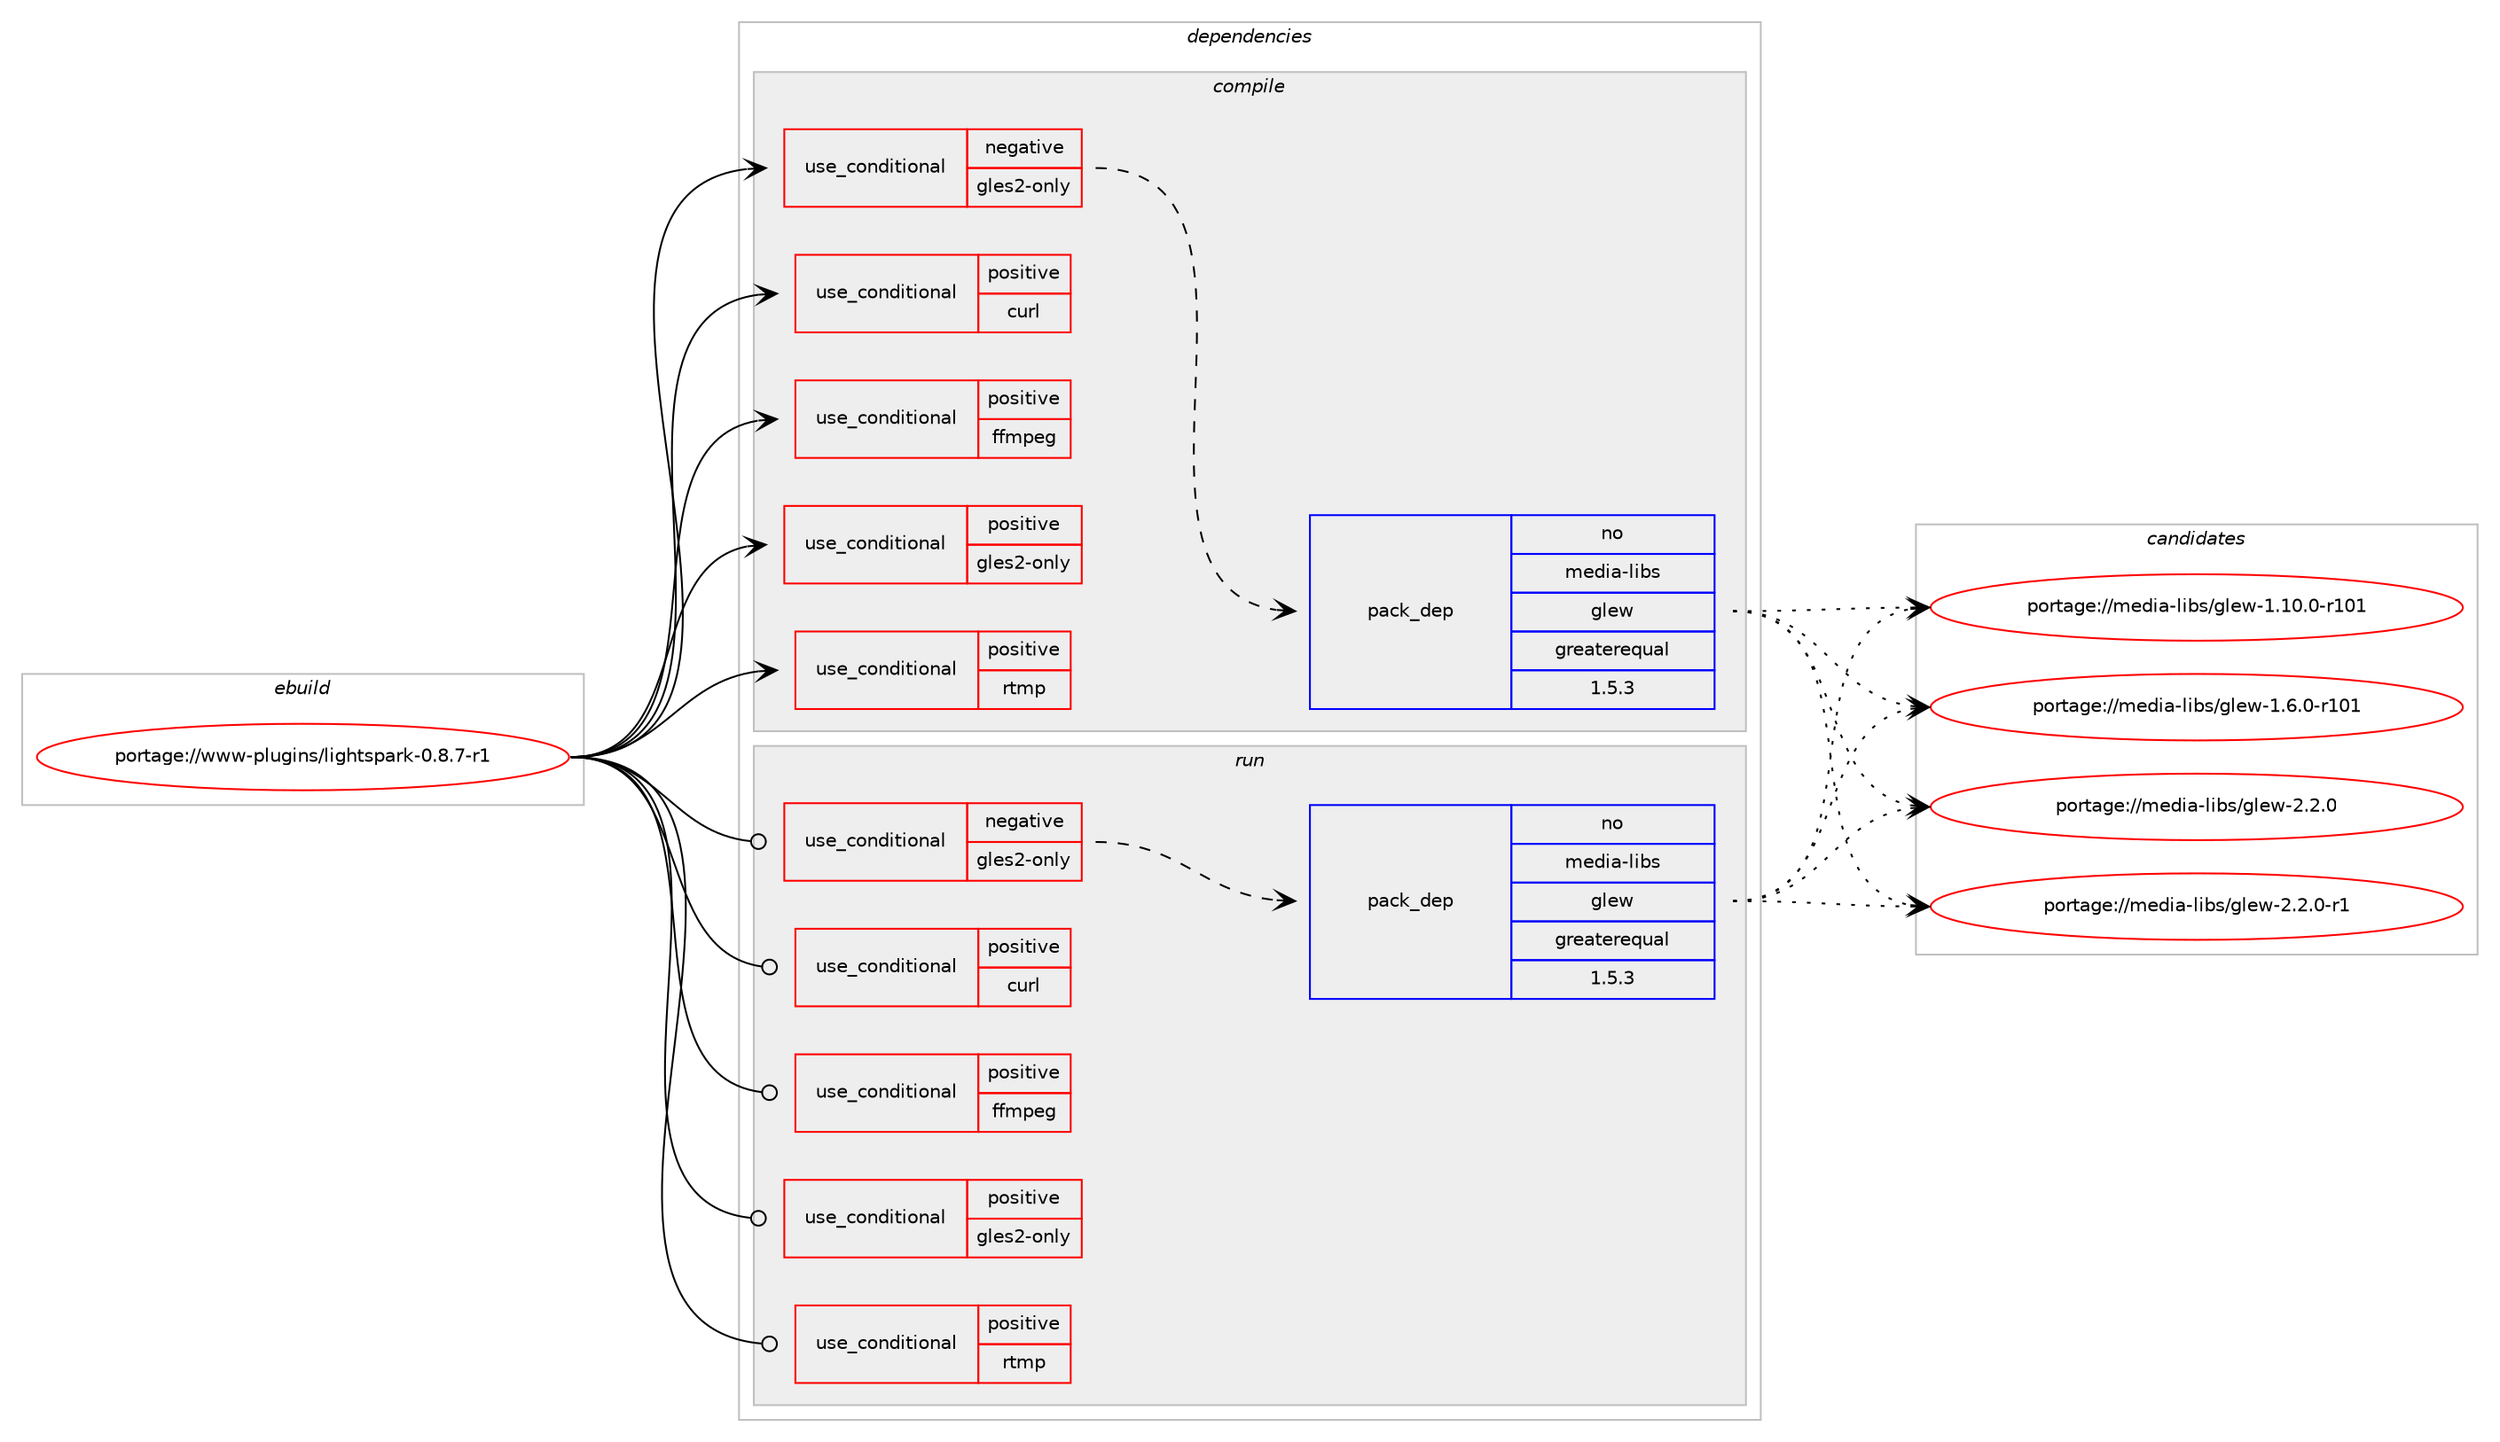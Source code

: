 digraph prolog {

# *************
# Graph options
# *************

newrank=true;
concentrate=true;
compound=true;
graph [rankdir=LR,fontname=Helvetica,fontsize=10,ranksep=1.5];#, ranksep=2.5, nodesep=0.2];
edge  [arrowhead=vee];
node  [fontname=Helvetica,fontsize=10];

# **********
# The ebuild
# **********

subgraph cluster_leftcol {
color=gray;
rank=same;
label=<<i>ebuild</i>>;
id [label="portage://www-plugins/lightspark-0.8.7-r1", color=red, width=4, href="../www-plugins/lightspark-0.8.7-r1.svg"];
}

# ****************
# The dependencies
# ****************

subgraph cluster_midcol {
color=gray;
label=<<i>dependencies</i>>;
subgraph cluster_compile {
fillcolor="#eeeeee";
style=filled;
label=<<i>compile</i>>;
subgraph cond117660 {
dependency226498 [label=<<TABLE BORDER="0" CELLBORDER="1" CELLSPACING="0" CELLPADDING="4"><TR><TD ROWSPAN="3" CELLPADDING="10">use_conditional</TD></TR><TR><TD>negative</TD></TR><TR><TD>gles2-only</TD></TR></TABLE>>, shape=none, color=red];
subgraph pack105555 {
dependency226499 [label=<<TABLE BORDER="0" CELLBORDER="1" CELLSPACING="0" CELLPADDING="4" WIDTH="220"><TR><TD ROWSPAN="6" CELLPADDING="30">pack_dep</TD></TR><TR><TD WIDTH="110">no</TD></TR><TR><TD>media-libs</TD></TR><TR><TD>glew</TD></TR><TR><TD>greaterequal</TD></TR><TR><TD>1.5.3</TD></TR></TABLE>>, shape=none, color=blue];
}
dependency226498:e -> dependency226499:w [weight=20,style="dashed",arrowhead="vee"];
# *** BEGIN UNKNOWN DEPENDENCY TYPE (TODO) ***
# dependency226498 -> package_dependency(portage://www-plugins/lightspark-0.8.7-r1,install,no,virtual,opengl,none,[,,],[slot(0),equal],[])
# *** END UNKNOWN DEPENDENCY TYPE (TODO) ***

}
id:e -> dependency226498:w [weight=20,style="solid",arrowhead="vee"];
subgraph cond117661 {
dependency226500 [label=<<TABLE BORDER="0" CELLBORDER="1" CELLSPACING="0" CELLPADDING="4"><TR><TD ROWSPAN="3" CELLPADDING="10">use_conditional</TD></TR><TR><TD>positive</TD></TR><TR><TD>curl</TD></TR></TABLE>>, shape=none, color=red];
# *** BEGIN UNKNOWN DEPENDENCY TYPE (TODO) ***
# dependency226500 -> package_dependency(portage://www-plugins/lightspark-0.8.7-r1,install,no,net-misc,curl,none,[,,],any_same_slot,[])
# *** END UNKNOWN DEPENDENCY TYPE (TODO) ***

}
id:e -> dependency226500:w [weight=20,style="solid",arrowhead="vee"];
subgraph cond117662 {
dependency226501 [label=<<TABLE BORDER="0" CELLBORDER="1" CELLSPACING="0" CELLPADDING="4"><TR><TD ROWSPAN="3" CELLPADDING="10">use_conditional</TD></TR><TR><TD>positive</TD></TR><TR><TD>ffmpeg</TD></TR></TABLE>>, shape=none, color=red];
# *** BEGIN UNKNOWN DEPENDENCY TYPE (TODO) ***
# dependency226501 -> package_dependency(portage://www-plugins/lightspark-0.8.7-r1,install,no,media-video,ffmpeg,none,[,,],any_same_slot,[])
# *** END UNKNOWN DEPENDENCY TYPE (TODO) ***

}
id:e -> dependency226501:w [weight=20,style="solid",arrowhead="vee"];
subgraph cond117663 {
dependency226502 [label=<<TABLE BORDER="0" CELLBORDER="1" CELLSPACING="0" CELLPADDING="4"><TR><TD ROWSPAN="3" CELLPADDING="10">use_conditional</TD></TR><TR><TD>positive</TD></TR><TR><TD>gles2-only</TD></TR></TABLE>>, shape=none, color=red];
# *** BEGIN UNKNOWN DEPENDENCY TYPE (TODO) ***
# dependency226502 -> package_dependency(portage://www-plugins/lightspark-0.8.7-r1,install,no,media-libs,libglvnd,none,[,,],[],[])
# *** END UNKNOWN DEPENDENCY TYPE (TODO) ***

}
id:e -> dependency226502:w [weight=20,style="solid",arrowhead="vee"];
subgraph cond117664 {
dependency226503 [label=<<TABLE BORDER="0" CELLBORDER="1" CELLSPACING="0" CELLPADDING="4"><TR><TD ROWSPAN="3" CELLPADDING="10">use_conditional</TD></TR><TR><TD>positive</TD></TR><TR><TD>rtmp</TD></TR></TABLE>>, shape=none, color=red];
# *** BEGIN UNKNOWN DEPENDENCY TYPE (TODO) ***
# dependency226503 -> package_dependency(portage://www-plugins/lightspark-0.8.7-r1,install,no,media-video,rtmpdump,none,[,,],any_same_slot,[])
# *** END UNKNOWN DEPENDENCY TYPE (TODO) ***

}
id:e -> dependency226503:w [weight=20,style="solid",arrowhead="vee"];
# *** BEGIN UNKNOWN DEPENDENCY TYPE (TODO) ***
# id -> package_dependency(portage://www-plugins/lightspark-0.8.7-r1,install,no,app-arch,xz-utils,none,[,,],any_same_slot,[])
# *** END UNKNOWN DEPENDENCY TYPE (TODO) ***

# *** BEGIN UNKNOWN DEPENDENCY TYPE (TODO) ***
# id -> package_dependency(portage://www-plugins/lightspark-0.8.7-r1,install,no,dev-libs,glib,none,[,,],[],[])
# *** END UNKNOWN DEPENDENCY TYPE (TODO) ***

# *** BEGIN UNKNOWN DEPENDENCY TYPE (TODO) ***
# id -> package_dependency(portage://www-plugins/lightspark-0.8.7-r1,install,no,dev-libs,libpcre,none,[,,],any_same_slot,[use(enable(cxx),none)])
# *** END UNKNOWN DEPENDENCY TYPE (TODO) ***

# *** BEGIN UNKNOWN DEPENDENCY TYPE (TODO) ***
# id -> package_dependency(portage://www-plugins/lightspark-0.8.7-r1,install,no,media-fonts,liberation-fonts,none,[,,],[],[])
# *** END UNKNOWN DEPENDENCY TYPE (TODO) ***

# *** BEGIN UNKNOWN DEPENDENCY TYPE (TODO) ***
# id -> package_dependency(portage://www-plugins/lightspark-0.8.7-r1,install,no,media-libs,freetype,none,[,,],any_same_slot,[])
# *** END UNKNOWN DEPENDENCY TYPE (TODO) ***

# *** BEGIN UNKNOWN DEPENDENCY TYPE (TODO) ***
# id -> package_dependency(portage://www-plugins/lightspark-0.8.7-r1,install,no,media-libs,libjpeg-turbo,none,[,,],any_same_slot,[])
# *** END UNKNOWN DEPENDENCY TYPE (TODO) ***

# *** BEGIN UNKNOWN DEPENDENCY TYPE (TODO) ***
# id -> package_dependency(portage://www-plugins/lightspark-0.8.7-r1,install,no,media-libs,libpng,none,[,,],any_same_slot,[])
# *** END UNKNOWN DEPENDENCY TYPE (TODO) ***

# *** BEGIN UNKNOWN DEPENDENCY TYPE (TODO) ***
# id -> package_dependency(portage://www-plugins/lightspark-0.8.7-r1,install,no,media-libs,libsdl2,none,[,,],[],[])
# *** END UNKNOWN DEPENDENCY TYPE (TODO) ***

# *** BEGIN UNKNOWN DEPENDENCY TYPE (TODO) ***
# id -> package_dependency(portage://www-plugins/lightspark-0.8.7-r1,install,no,sys-libs,zlib,none,[,,],any_same_slot,[])
# *** END UNKNOWN DEPENDENCY TYPE (TODO) ***

# *** BEGIN UNKNOWN DEPENDENCY TYPE (TODO) ***
# id -> package_dependency(portage://www-plugins/lightspark-0.8.7-r1,install,no,x11-libs,cairo,none,[,,],[],[])
# *** END UNKNOWN DEPENDENCY TYPE (TODO) ***

# *** BEGIN UNKNOWN DEPENDENCY TYPE (TODO) ***
# id -> package_dependency(portage://www-plugins/lightspark-0.8.7-r1,install,no,x11-libs,libX11,none,[,,],[],[])
# *** END UNKNOWN DEPENDENCY TYPE (TODO) ***

# *** BEGIN UNKNOWN DEPENDENCY TYPE (TODO) ***
# id -> package_dependency(portage://www-plugins/lightspark-0.8.7-r1,install,no,x11-libs,pango,none,[,,],[],[])
# *** END UNKNOWN DEPENDENCY TYPE (TODO) ***

}
subgraph cluster_compileandrun {
fillcolor="#eeeeee";
style=filled;
label=<<i>compile and run</i>>;
}
subgraph cluster_run {
fillcolor="#eeeeee";
style=filled;
label=<<i>run</i>>;
subgraph cond117665 {
dependency226504 [label=<<TABLE BORDER="0" CELLBORDER="1" CELLSPACING="0" CELLPADDING="4"><TR><TD ROWSPAN="3" CELLPADDING="10">use_conditional</TD></TR><TR><TD>negative</TD></TR><TR><TD>gles2-only</TD></TR></TABLE>>, shape=none, color=red];
subgraph pack105556 {
dependency226505 [label=<<TABLE BORDER="0" CELLBORDER="1" CELLSPACING="0" CELLPADDING="4" WIDTH="220"><TR><TD ROWSPAN="6" CELLPADDING="30">pack_dep</TD></TR><TR><TD WIDTH="110">no</TD></TR><TR><TD>media-libs</TD></TR><TR><TD>glew</TD></TR><TR><TD>greaterequal</TD></TR><TR><TD>1.5.3</TD></TR></TABLE>>, shape=none, color=blue];
}
dependency226504:e -> dependency226505:w [weight=20,style="dashed",arrowhead="vee"];
# *** BEGIN UNKNOWN DEPENDENCY TYPE (TODO) ***
# dependency226504 -> package_dependency(portage://www-plugins/lightspark-0.8.7-r1,run,no,virtual,opengl,none,[,,],[slot(0),equal],[])
# *** END UNKNOWN DEPENDENCY TYPE (TODO) ***

}
id:e -> dependency226504:w [weight=20,style="solid",arrowhead="odot"];
subgraph cond117666 {
dependency226506 [label=<<TABLE BORDER="0" CELLBORDER="1" CELLSPACING="0" CELLPADDING="4"><TR><TD ROWSPAN="3" CELLPADDING="10">use_conditional</TD></TR><TR><TD>positive</TD></TR><TR><TD>curl</TD></TR></TABLE>>, shape=none, color=red];
# *** BEGIN UNKNOWN DEPENDENCY TYPE (TODO) ***
# dependency226506 -> package_dependency(portage://www-plugins/lightspark-0.8.7-r1,run,no,net-misc,curl,none,[,,],any_same_slot,[])
# *** END UNKNOWN DEPENDENCY TYPE (TODO) ***

}
id:e -> dependency226506:w [weight=20,style="solid",arrowhead="odot"];
subgraph cond117667 {
dependency226507 [label=<<TABLE BORDER="0" CELLBORDER="1" CELLSPACING="0" CELLPADDING="4"><TR><TD ROWSPAN="3" CELLPADDING="10">use_conditional</TD></TR><TR><TD>positive</TD></TR><TR><TD>ffmpeg</TD></TR></TABLE>>, shape=none, color=red];
# *** BEGIN UNKNOWN DEPENDENCY TYPE (TODO) ***
# dependency226507 -> package_dependency(portage://www-plugins/lightspark-0.8.7-r1,run,no,media-video,ffmpeg,none,[,,],any_same_slot,[])
# *** END UNKNOWN DEPENDENCY TYPE (TODO) ***

}
id:e -> dependency226507:w [weight=20,style="solid",arrowhead="odot"];
subgraph cond117668 {
dependency226508 [label=<<TABLE BORDER="0" CELLBORDER="1" CELLSPACING="0" CELLPADDING="4"><TR><TD ROWSPAN="3" CELLPADDING="10">use_conditional</TD></TR><TR><TD>positive</TD></TR><TR><TD>gles2-only</TD></TR></TABLE>>, shape=none, color=red];
# *** BEGIN UNKNOWN DEPENDENCY TYPE (TODO) ***
# dependency226508 -> package_dependency(portage://www-plugins/lightspark-0.8.7-r1,run,no,media-libs,libglvnd,none,[,,],[],[])
# *** END UNKNOWN DEPENDENCY TYPE (TODO) ***

}
id:e -> dependency226508:w [weight=20,style="solid",arrowhead="odot"];
subgraph cond117669 {
dependency226509 [label=<<TABLE BORDER="0" CELLBORDER="1" CELLSPACING="0" CELLPADDING="4"><TR><TD ROWSPAN="3" CELLPADDING="10">use_conditional</TD></TR><TR><TD>positive</TD></TR><TR><TD>rtmp</TD></TR></TABLE>>, shape=none, color=red];
# *** BEGIN UNKNOWN DEPENDENCY TYPE (TODO) ***
# dependency226509 -> package_dependency(portage://www-plugins/lightspark-0.8.7-r1,run,no,media-video,rtmpdump,none,[,,],any_same_slot,[])
# *** END UNKNOWN DEPENDENCY TYPE (TODO) ***

}
id:e -> dependency226509:w [weight=20,style="solid",arrowhead="odot"];
# *** BEGIN UNKNOWN DEPENDENCY TYPE (TODO) ***
# id -> package_dependency(portage://www-plugins/lightspark-0.8.7-r1,run,no,app-arch,xz-utils,none,[,,],any_same_slot,[])
# *** END UNKNOWN DEPENDENCY TYPE (TODO) ***

# *** BEGIN UNKNOWN DEPENDENCY TYPE (TODO) ***
# id -> package_dependency(portage://www-plugins/lightspark-0.8.7-r1,run,no,dev-libs,glib,none,[,,],[],[])
# *** END UNKNOWN DEPENDENCY TYPE (TODO) ***

# *** BEGIN UNKNOWN DEPENDENCY TYPE (TODO) ***
# id -> package_dependency(portage://www-plugins/lightspark-0.8.7-r1,run,no,dev-libs,libpcre,none,[,,],any_same_slot,[use(enable(cxx),none)])
# *** END UNKNOWN DEPENDENCY TYPE (TODO) ***

# *** BEGIN UNKNOWN DEPENDENCY TYPE (TODO) ***
# id -> package_dependency(portage://www-plugins/lightspark-0.8.7-r1,run,no,media-fonts,liberation-fonts,none,[,,],[],[])
# *** END UNKNOWN DEPENDENCY TYPE (TODO) ***

# *** BEGIN UNKNOWN DEPENDENCY TYPE (TODO) ***
# id -> package_dependency(portage://www-plugins/lightspark-0.8.7-r1,run,no,media-libs,freetype,none,[,,],any_same_slot,[])
# *** END UNKNOWN DEPENDENCY TYPE (TODO) ***

# *** BEGIN UNKNOWN DEPENDENCY TYPE (TODO) ***
# id -> package_dependency(portage://www-plugins/lightspark-0.8.7-r1,run,no,media-libs,libjpeg-turbo,none,[,,],any_same_slot,[])
# *** END UNKNOWN DEPENDENCY TYPE (TODO) ***

# *** BEGIN UNKNOWN DEPENDENCY TYPE (TODO) ***
# id -> package_dependency(portage://www-plugins/lightspark-0.8.7-r1,run,no,media-libs,libpng,none,[,,],any_same_slot,[])
# *** END UNKNOWN DEPENDENCY TYPE (TODO) ***

# *** BEGIN UNKNOWN DEPENDENCY TYPE (TODO) ***
# id -> package_dependency(portage://www-plugins/lightspark-0.8.7-r1,run,no,media-libs,libsdl2,none,[,,],[],[])
# *** END UNKNOWN DEPENDENCY TYPE (TODO) ***

# *** BEGIN UNKNOWN DEPENDENCY TYPE (TODO) ***
# id -> package_dependency(portage://www-plugins/lightspark-0.8.7-r1,run,no,sys-libs,zlib,none,[,,],any_same_slot,[])
# *** END UNKNOWN DEPENDENCY TYPE (TODO) ***

# *** BEGIN UNKNOWN DEPENDENCY TYPE (TODO) ***
# id -> package_dependency(portage://www-plugins/lightspark-0.8.7-r1,run,no,x11-libs,cairo,none,[,,],[],[])
# *** END UNKNOWN DEPENDENCY TYPE (TODO) ***

# *** BEGIN UNKNOWN DEPENDENCY TYPE (TODO) ***
# id -> package_dependency(portage://www-plugins/lightspark-0.8.7-r1,run,no,x11-libs,libX11,none,[,,],[],[])
# *** END UNKNOWN DEPENDENCY TYPE (TODO) ***

# *** BEGIN UNKNOWN DEPENDENCY TYPE (TODO) ***
# id -> package_dependency(portage://www-plugins/lightspark-0.8.7-r1,run,no,x11-libs,pango,none,[,,],[],[])
# *** END UNKNOWN DEPENDENCY TYPE (TODO) ***

}
}

# **************
# The candidates
# **************

subgraph cluster_choices {
rank=same;
color=gray;
label=<<i>candidates</i>>;

subgraph choice105555 {
color=black;
nodesep=1;
choice109101100105974510810598115471031081011194549464948464845114494849 [label="portage://media-libs/glew-1.10.0-r101", color=red, width=4,href="../media-libs/glew-1.10.0-r101.svg"];
choice1091011001059745108105981154710310810111945494654464845114494849 [label="portage://media-libs/glew-1.6.0-r101", color=red, width=4,href="../media-libs/glew-1.6.0-r101.svg"];
choice10910110010597451081059811547103108101119455046504648 [label="portage://media-libs/glew-2.2.0", color=red, width=4,href="../media-libs/glew-2.2.0.svg"];
choice109101100105974510810598115471031081011194550465046484511449 [label="portage://media-libs/glew-2.2.0-r1", color=red, width=4,href="../media-libs/glew-2.2.0-r1.svg"];
dependency226499:e -> choice109101100105974510810598115471031081011194549464948464845114494849:w [style=dotted,weight="100"];
dependency226499:e -> choice1091011001059745108105981154710310810111945494654464845114494849:w [style=dotted,weight="100"];
dependency226499:e -> choice10910110010597451081059811547103108101119455046504648:w [style=dotted,weight="100"];
dependency226499:e -> choice109101100105974510810598115471031081011194550465046484511449:w [style=dotted,weight="100"];
}
subgraph choice105556 {
color=black;
nodesep=1;
choice109101100105974510810598115471031081011194549464948464845114494849 [label="portage://media-libs/glew-1.10.0-r101", color=red, width=4,href="../media-libs/glew-1.10.0-r101.svg"];
choice1091011001059745108105981154710310810111945494654464845114494849 [label="portage://media-libs/glew-1.6.0-r101", color=red, width=4,href="../media-libs/glew-1.6.0-r101.svg"];
choice10910110010597451081059811547103108101119455046504648 [label="portage://media-libs/glew-2.2.0", color=red, width=4,href="../media-libs/glew-2.2.0.svg"];
choice109101100105974510810598115471031081011194550465046484511449 [label="portage://media-libs/glew-2.2.0-r1", color=red, width=4,href="../media-libs/glew-2.2.0-r1.svg"];
dependency226505:e -> choice109101100105974510810598115471031081011194549464948464845114494849:w [style=dotted,weight="100"];
dependency226505:e -> choice1091011001059745108105981154710310810111945494654464845114494849:w [style=dotted,weight="100"];
dependency226505:e -> choice10910110010597451081059811547103108101119455046504648:w [style=dotted,weight="100"];
dependency226505:e -> choice109101100105974510810598115471031081011194550465046484511449:w [style=dotted,weight="100"];
}
}

}
